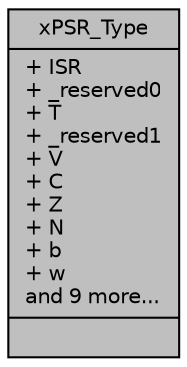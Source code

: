 digraph "xPSR_Type"
{
  edge [fontname="Helvetica",fontsize="10",labelfontname="Helvetica",labelfontsize="10"];
  node [fontname="Helvetica",fontsize="10",shape=record];
  Node1 [label="{xPSR_Type\n|+ ISR\l+ _reserved0\l+ T\l+ _reserved1\l+ V\l+ C\l+ Z\l+ N\l+ b\l+ w\land 9 more...\l|}",height=0.2,width=0.4,color="black", fillcolor="grey75", style="filled", fontcolor="black"];
}
